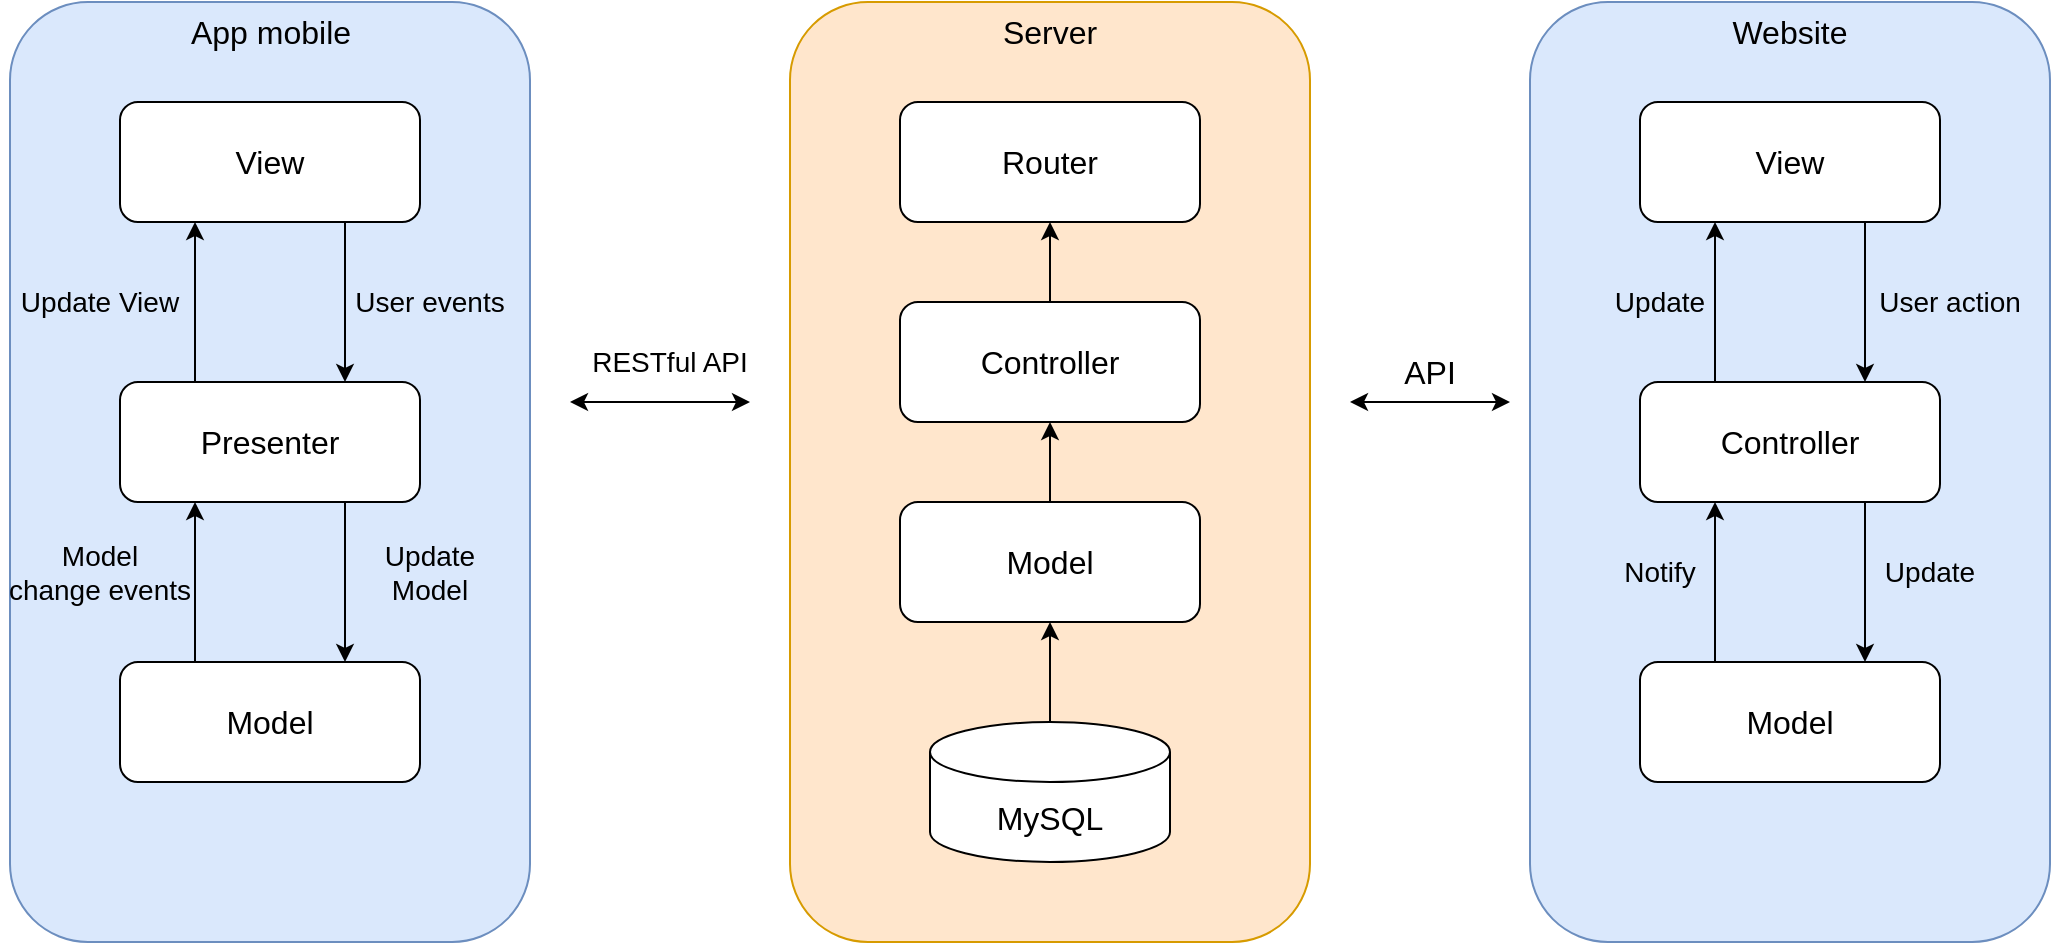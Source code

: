 <mxfile version="15.7.1" type="device"><diagram id="aT5q0K-tVylo1YPXmjAp" name="Page-1"><mxGraphModel dx="868" dy="2071" grid="1" gridSize="10" guides="1" tooltips="1" connect="1" arrows="1" fold="1" page="1" pageScale="1" pageWidth="1169" pageHeight="1654" math="0" shadow="0"><root><mxCell id="0"/><mxCell id="1" parent="0"/><mxCell id="I4bs3MmSGsyMqmv50c8g-1" value="" style="rounded=1;whiteSpace=wrap;html=1;fillColor=#ffe6cc;strokeColor=#d79b00;" parent="1" vertex="1"><mxGeometry x="440" y="-400" width="260" height="470" as="geometry"/></mxCell><mxCell id="I4bs3MmSGsyMqmv50c8g-2" value="&lt;font style=&quot;font-size: 16px&quot;&gt;Router&lt;/font&gt;" style="rounded=1;whiteSpace=wrap;html=1;" parent="1" vertex="1"><mxGeometry x="495" y="-350" width="150" height="60" as="geometry"/></mxCell><mxCell id="I4bs3MmSGsyMqmv50c8g-9" value="" style="edgeStyle=orthogonalEdgeStyle;rounded=0;orthogonalLoop=1;jettySize=auto;html=1;" parent="1" source="I4bs3MmSGsyMqmv50c8g-4" target="I4bs3MmSGsyMqmv50c8g-2" edge="1"><mxGeometry relative="1" as="geometry"/></mxCell><mxCell id="I4bs3MmSGsyMqmv50c8g-4" value="&lt;font style=&quot;font-size: 16px&quot;&gt;Controller&lt;/font&gt;" style="rounded=1;whiteSpace=wrap;html=1;" parent="1" vertex="1"><mxGeometry x="495" y="-250" width="150" height="60" as="geometry"/></mxCell><mxCell id="I4bs3MmSGsyMqmv50c8g-5" value="&lt;font style=&quot;font-size: 16px&quot;&gt;Model&lt;/font&gt;" style="rounded=1;whiteSpace=wrap;html=1;" parent="1" vertex="1"><mxGeometry x="495" y="-150" width="150" height="60" as="geometry"/></mxCell><mxCell id="I4bs3MmSGsyMqmv50c8g-6" value="&lt;font style=&quot;font-size: 16px&quot;&gt;MySQL&lt;/font&gt;" style="shape=cylinder3;whiteSpace=wrap;html=1;boundedLbl=1;backgroundOutline=1;size=15;" parent="1" vertex="1"><mxGeometry x="510" y="-40" width="120" height="70" as="geometry"/></mxCell><mxCell id="I4bs3MmSGsyMqmv50c8g-7" value="" style="endArrow=classic;html=1;rounded=0;entryX=0.5;entryY=1;entryDx=0;entryDy=0;exitX=0.5;exitY=0;exitDx=0;exitDy=0;exitPerimeter=0;" parent="1" source="I4bs3MmSGsyMqmv50c8g-6" target="I4bs3MmSGsyMqmv50c8g-5" edge="1"><mxGeometry width="50" height="50" relative="1" as="geometry"><mxPoint x="480" y="-120" as="sourcePoint"/><mxPoint x="530" y="-170" as="targetPoint"/></mxGeometry></mxCell><mxCell id="I4bs3MmSGsyMqmv50c8g-8" value="" style="endArrow=classic;html=1;rounded=0;entryX=0.5;entryY=1;entryDx=0;entryDy=0;exitX=0.5;exitY=0;exitDx=0;exitDy=0;" parent="1" source="I4bs3MmSGsyMqmv50c8g-5" target="I4bs3MmSGsyMqmv50c8g-4" edge="1"><mxGeometry width="50" height="50" relative="1" as="geometry"><mxPoint x="580" y="-30" as="sourcePoint"/><mxPoint x="580" y="-80" as="targetPoint"/></mxGeometry></mxCell><mxCell id="I4bs3MmSGsyMqmv50c8g-10" value="&lt;font style=&quot;font-size: 16px&quot;&gt;Server&lt;/font&gt;" style="text;html=1;strokeColor=none;fillColor=none;align=center;verticalAlign=middle;whiteSpace=wrap;rounded=0;" parent="1" vertex="1"><mxGeometry x="540" y="-400" width="60" height="30" as="geometry"/></mxCell><mxCell id="I4bs3MmSGsyMqmv50c8g-12" value="" style="rounded=1;whiteSpace=wrap;html=1;fillColor=#dae8fc;strokeColor=#6c8ebf;" parent="1" vertex="1"><mxGeometry x="50" y="-400" width="260" height="470" as="geometry"/></mxCell><mxCell id="I4bs3MmSGsyMqmv50c8g-13" value="&lt;font style=&quot;font-size: 16px&quot;&gt;View&lt;/font&gt;" style="rounded=1;whiteSpace=wrap;html=1;" parent="1" vertex="1"><mxGeometry x="105" y="-350" width="150" height="60" as="geometry"/></mxCell><mxCell id="I4bs3MmSGsyMqmv50c8g-15" value="&lt;font style=&quot;font-size: 16px&quot;&gt;Presenter&lt;/font&gt;" style="rounded=1;whiteSpace=wrap;html=1;" parent="1" vertex="1"><mxGeometry x="105" y="-210" width="150" height="60" as="geometry"/></mxCell><mxCell id="I4bs3MmSGsyMqmv50c8g-16" value="&lt;font style=&quot;font-size: 16px&quot;&gt;Model&lt;/font&gt;" style="rounded=1;whiteSpace=wrap;html=1;" parent="1" vertex="1"><mxGeometry x="105" y="-70" width="150" height="60" as="geometry"/></mxCell><mxCell id="I4bs3MmSGsyMqmv50c8g-20" value="&lt;font style=&quot;font-size: 16px&quot;&gt;App mobile&lt;/font&gt;" style="text;html=1;strokeColor=none;fillColor=none;align=center;verticalAlign=middle;whiteSpace=wrap;rounded=0;" parent="1" vertex="1"><mxGeometry x="137.5" y="-400" width="85" height="30" as="geometry"/></mxCell><mxCell id="I4bs3MmSGsyMqmv50c8g-21" value="" style="endArrow=classic;html=1;rounded=0;exitX=0.25;exitY=0;exitDx=0;exitDy=0;entryX=0.25;entryY=1;entryDx=0;entryDy=0;" parent="1" source="I4bs3MmSGsyMqmv50c8g-16" target="I4bs3MmSGsyMqmv50c8g-15" edge="1"><mxGeometry width="50" height="50" relative="1" as="geometry"><mxPoint x="270" y="-190" as="sourcePoint"/><mxPoint x="320" y="-240" as="targetPoint"/></mxGeometry></mxCell><mxCell id="I4bs3MmSGsyMqmv50c8g-22" value="" style="endArrow=classic;html=1;rounded=0;exitX=0.25;exitY=0;exitDx=0;exitDy=0;entryX=0.25;entryY=1;entryDx=0;entryDy=0;" parent="1" source="I4bs3MmSGsyMqmv50c8g-15" target="I4bs3MmSGsyMqmv50c8g-13" edge="1"><mxGeometry width="50" height="50" relative="1" as="geometry"><mxPoint x="270" y="-190" as="sourcePoint"/><mxPoint x="320" y="-240" as="targetPoint"/></mxGeometry></mxCell><mxCell id="I4bs3MmSGsyMqmv50c8g-23" value="" style="endArrow=classic;html=1;rounded=0;exitX=0.75;exitY=1;exitDx=0;exitDy=0;entryX=0.75;entryY=0;entryDx=0;entryDy=0;" parent="1" source="I4bs3MmSGsyMqmv50c8g-13" target="I4bs3MmSGsyMqmv50c8g-15" edge="1"><mxGeometry width="50" height="50" relative="1" as="geometry"><mxPoint x="270" y="-190" as="sourcePoint"/><mxPoint x="320" y="-240" as="targetPoint"/></mxGeometry></mxCell><mxCell id="I4bs3MmSGsyMqmv50c8g-24" value="" style="endArrow=classic;html=1;rounded=0;exitX=0.75;exitY=1;exitDx=0;exitDy=0;entryX=0.75;entryY=0;entryDx=0;entryDy=0;" parent="1" source="I4bs3MmSGsyMqmv50c8g-15" target="I4bs3MmSGsyMqmv50c8g-16" edge="1"><mxGeometry width="50" height="50" relative="1" as="geometry"><mxPoint x="270" y="-190" as="sourcePoint"/><mxPoint x="320" y="-240" as="targetPoint"/></mxGeometry></mxCell><mxCell id="I4bs3MmSGsyMqmv50c8g-25" value="" style="endArrow=classic;startArrow=classic;html=1;rounded=0;" parent="1" edge="1"><mxGeometry width="50" height="50" relative="1" as="geometry"><mxPoint x="330" y="-200" as="sourcePoint"/><mxPoint x="420" y="-200" as="targetPoint"/></mxGeometry></mxCell><mxCell id="I4bs3MmSGsyMqmv50c8g-26" value="&lt;font style=&quot;font-size: 14px&quot;&gt;RESTful API&lt;/font&gt;" style="text;html=1;strokeColor=none;fillColor=none;align=center;verticalAlign=middle;whiteSpace=wrap;rounded=0;" parent="1" vertex="1"><mxGeometry x="320" y="-235" width="120" height="30" as="geometry"/></mxCell><mxCell id="I4bs3MmSGsyMqmv50c8g-27" value="&lt;font style=&quot;font-size: 14px&quot;&gt;Update View&lt;/font&gt;" style="text;html=1;strokeColor=none;fillColor=none;align=center;verticalAlign=middle;whiteSpace=wrap;rounded=0;" parent="1" vertex="1"><mxGeometry x="50" y="-265" width="90" height="30" as="geometry"/></mxCell><mxCell id="I4bs3MmSGsyMqmv50c8g-28" value="&lt;font style=&quot;font-size: 14px&quot;&gt;Model &lt;br&gt;change events&lt;/font&gt;" style="text;html=1;strokeColor=none;fillColor=none;align=center;verticalAlign=middle;whiteSpace=wrap;rounded=0;" parent="1" vertex="1"><mxGeometry x="45" y="-130" width="100" height="30" as="geometry"/></mxCell><mxCell id="I4bs3MmSGsyMqmv50c8g-29" value="&lt;font style=&quot;font-size: 14px&quot;&gt;Update Model&lt;/font&gt;" style="text;html=1;strokeColor=none;fillColor=none;align=center;verticalAlign=middle;whiteSpace=wrap;rounded=0;" parent="1" vertex="1"><mxGeometry x="220" y="-130" width="80" height="30" as="geometry"/></mxCell><mxCell id="I4bs3MmSGsyMqmv50c8g-30" value="&lt;font style=&quot;font-size: 14px&quot;&gt;User events&lt;/font&gt;" style="text;html=1;strokeColor=none;fillColor=none;align=center;verticalAlign=middle;whiteSpace=wrap;rounded=0;" parent="1" vertex="1"><mxGeometry x="220" y="-265" width="80" height="30" as="geometry"/></mxCell><mxCell id="I4bs3MmSGsyMqmv50c8g-31" value="" style="rounded=1;whiteSpace=wrap;html=1;fillColor=#dae8fc;strokeColor=#6c8ebf;" parent="1" vertex="1"><mxGeometry x="810" y="-400" width="260" height="470" as="geometry"/></mxCell><mxCell id="I4bs3MmSGsyMqmv50c8g-32" value="&lt;font style=&quot;font-size: 16px&quot;&gt;View&lt;/font&gt;" style="rounded=1;whiteSpace=wrap;html=1;" parent="1" vertex="1"><mxGeometry x="865" y="-350" width="150" height="60" as="geometry"/></mxCell><mxCell id="I4bs3MmSGsyMqmv50c8g-33" value="&lt;font style=&quot;font-size: 16px&quot;&gt;Controller&lt;/font&gt;" style="rounded=1;whiteSpace=wrap;html=1;" parent="1" vertex="1"><mxGeometry x="865" y="-210" width="150" height="60" as="geometry"/></mxCell><mxCell id="I4bs3MmSGsyMqmv50c8g-34" value="&lt;font style=&quot;font-size: 16px&quot;&gt;Model&lt;/font&gt;" style="rounded=1;whiteSpace=wrap;html=1;" parent="1" vertex="1"><mxGeometry x="865" y="-70" width="150" height="60" as="geometry"/></mxCell><mxCell id="I4bs3MmSGsyMqmv50c8g-35" value="&lt;font style=&quot;font-size: 16px&quot;&gt;Website&lt;/font&gt;" style="text;html=1;strokeColor=none;fillColor=none;align=center;verticalAlign=middle;whiteSpace=wrap;rounded=0;" parent="1" vertex="1"><mxGeometry x="905" y="-400" width="70" height="30" as="geometry"/></mxCell><mxCell id="I4bs3MmSGsyMqmv50c8g-36" value="" style="endArrow=classic;html=1;rounded=0;exitX=0.25;exitY=0;exitDx=0;exitDy=0;entryX=0.25;entryY=1;entryDx=0;entryDy=0;" parent="1" source="I4bs3MmSGsyMqmv50c8g-34" target="I4bs3MmSGsyMqmv50c8g-33" edge="1"><mxGeometry width="50" height="50" relative="1" as="geometry"><mxPoint x="1030" y="-190" as="sourcePoint"/><mxPoint x="1080" y="-240" as="targetPoint"/></mxGeometry></mxCell><mxCell id="I4bs3MmSGsyMqmv50c8g-37" value="" style="endArrow=classic;html=1;rounded=0;exitX=0.25;exitY=0;exitDx=0;exitDy=0;entryX=0.25;entryY=1;entryDx=0;entryDy=0;" parent="1" source="I4bs3MmSGsyMqmv50c8g-33" target="I4bs3MmSGsyMqmv50c8g-32" edge="1"><mxGeometry width="50" height="50" relative="1" as="geometry"><mxPoint x="1030" y="-190" as="sourcePoint"/><mxPoint x="1080" y="-240" as="targetPoint"/></mxGeometry></mxCell><mxCell id="I4bs3MmSGsyMqmv50c8g-38" value="" style="endArrow=classic;html=1;rounded=0;exitX=0.75;exitY=1;exitDx=0;exitDy=0;entryX=0.75;entryY=0;entryDx=0;entryDy=0;" parent="1" source="I4bs3MmSGsyMqmv50c8g-32" target="I4bs3MmSGsyMqmv50c8g-33" edge="1"><mxGeometry width="50" height="50" relative="1" as="geometry"><mxPoint x="1030" y="-190" as="sourcePoint"/><mxPoint x="1080" y="-240" as="targetPoint"/></mxGeometry></mxCell><mxCell id="I4bs3MmSGsyMqmv50c8g-39" value="" style="endArrow=classic;html=1;rounded=0;exitX=0.75;exitY=1;exitDx=0;exitDy=0;entryX=0.75;entryY=0;entryDx=0;entryDy=0;" parent="1" source="I4bs3MmSGsyMqmv50c8g-33" target="I4bs3MmSGsyMqmv50c8g-34" edge="1"><mxGeometry width="50" height="50" relative="1" as="geometry"><mxPoint x="1030" y="-190" as="sourcePoint"/><mxPoint x="1080" y="-240" as="targetPoint"/></mxGeometry></mxCell><mxCell id="I4bs3MmSGsyMqmv50c8g-40" value="&lt;font style=&quot;font-size: 14px&quot;&gt;Update&lt;/font&gt;" style="text;html=1;strokeColor=none;fillColor=none;align=center;verticalAlign=middle;whiteSpace=wrap;rounded=0;" parent="1" vertex="1"><mxGeometry x="850" y="-265" width="50" height="30" as="geometry"/></mxCell><mxCell id="I4bs3MmSGsyMqmv50c8g-41" value="&lt;font style=&quot;font-size: 14px&quot;&gt;Notify&lt;/font&gt;" style="text;html=1;strokeColor=none;fillColor=none;align=center;verticalAlign=middle;whiteSpace=wrap;rounded=0;" parent="1" vertex="1"><mxGeometry x="850" y="-130" width="50" height="30" as="geometry"/></mxCell><mxCell id="I4bs3MmSGsyMqmv50c8g-42" value="&lt;font style=&quot;font-size: 14px&quot;&gt;Update&lt;/font&gt;" style="text;html=1;strokeColor=none;fillColor=none;align=center;verticalAlign=middle;whiteSpace=wrap;rounded=0;" parent="1" vertex="1"><mxGeometry x="980" y="-130" width="60" height="30" as="geometry"/></mxCell><mxCell id="I4bs3MmSGsyMqmv50c8g-43" value="&lt;font style=&quot;font-size: 14px&quot;&gt;User action&lt;/font&gt;" style="text;html=1;strokeColor=none;fillColor=none;align=center;verticalAlign=middle;whiteSpace=wrap;rounded=0;" parent="1" vertex="1"><mxGeometry x="980" y="-265" width="80" height="30" as="geometry"/></mxCell><mxCell id="I4bs3MmSGsyMqmv50c8g-45" value="" style="endArrow=classic;startArrow=classic;html=1;rounded=0;" parent="1" edge="1"><mxGeometry width="50" height="50" relative="1" as="geometry"><mxPoint x="720" y="-200" as="sourcePoint"/><mxPoint x="800" y="-200" as="targetPoint"/></mxGeometry></mxCell><mxCell id="I4bs3MmSGsyMqmv50c8g-46" value="&lt;font style=&quot;font-size: 16px&quot;&gt;API&lt;/font&gt;" style="text;html=1;strokeColor=none;fillColor=none;align=center;verticalAlign=middle;whiteSpace=wrap;rounded=0;" parent="1" vertex="1"><mxGeometry x="730" y="-230" width="60" height="30" as="geometry"/></mxCell></root></mxGraphModel></diagram></mxfile>